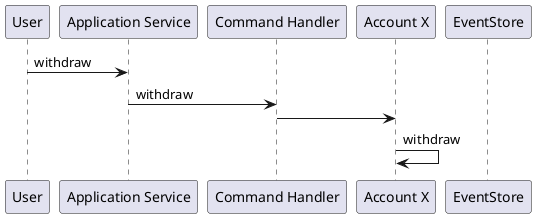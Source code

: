 @startuml

participant "User" as U
participant "Application Service" as AS
participant "Command Handler" as CH
participant "Account X" as A
participant "EventStore" as ES

U -> AS: withdraw
AS -> CH: withdraw
CH -> A:
A -> A: withdraw


@enduml